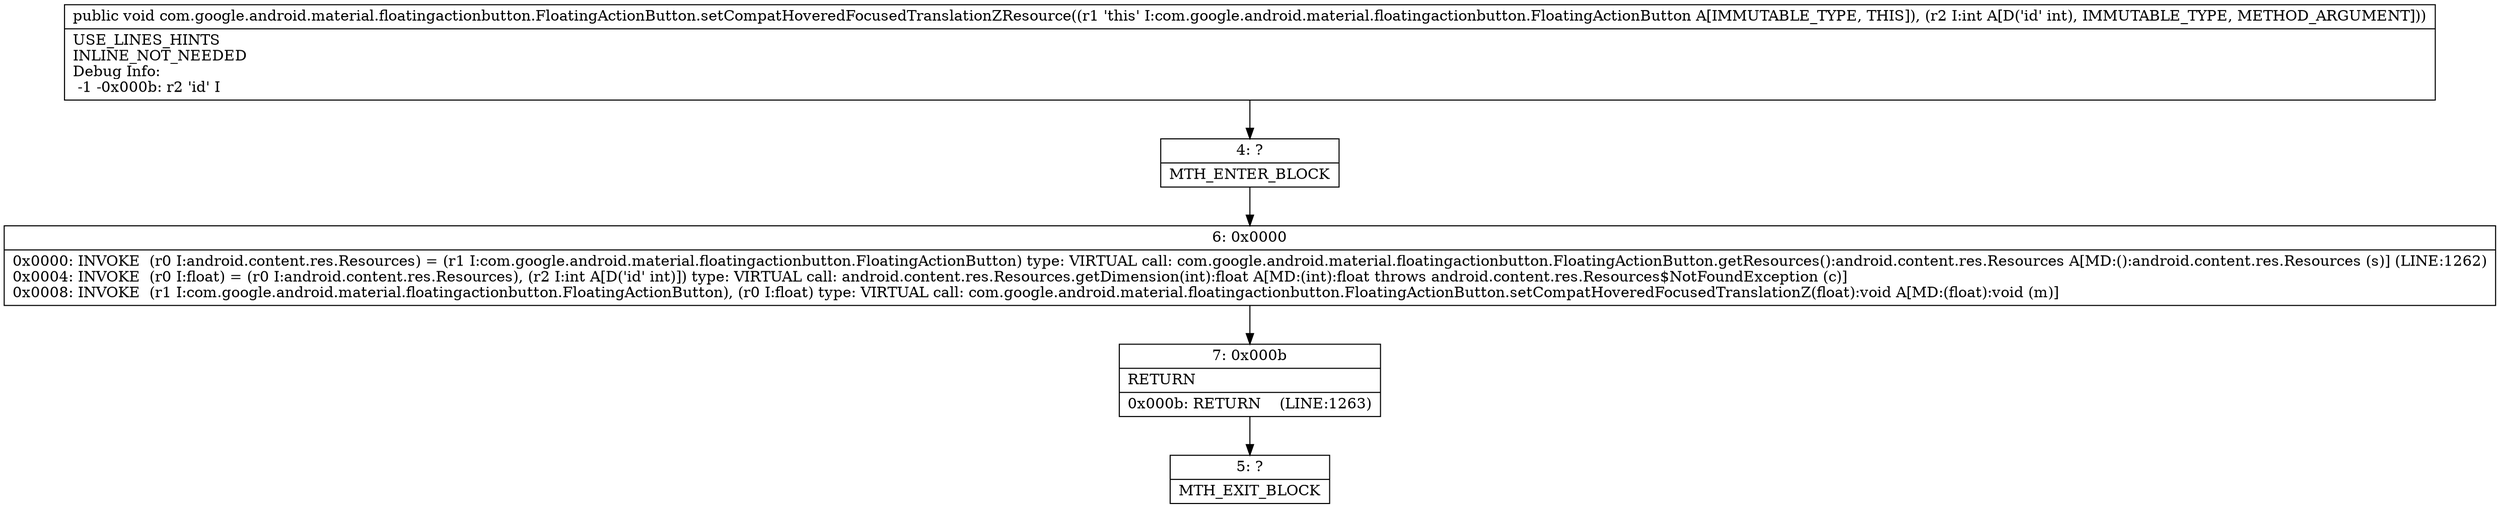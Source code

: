 digraph "CFG forcom.google.android.material.floatingactionbutton.FloatingActionButton.setCompatHoveredFocusedTranslationZResource(I)V" {
Node_4 [shape=record,label="{4\:\ ?|MTH_ENTER_BLOCK\l}"];
Node_6 [shape=record,label="{6\:\ 0x0000|0x0000: INVOKE  (r0 I:android.content.res.Resources) = (r1 I:com.google.android.material.floatingactionbutton.FloatingActionButton) type: VIRTUAL call: com.google.android.material.floatingactionbutton.FloatingActionButton.getResources():android.content.res.Resources A[MD:():android.content.res.Resources (s)] (LINE:1262)\l0x0004: INVOKE  (r0 I:float) = (r0 I:android.content.res.Resources), (r2 I:int A[D('id' int)]) type: VIRTUAL call: android.content.res.Resources.getDimension(int):float A[MD:(int):float throws android.content.res.Resources$NotFoundException (c)]\l0x0008: INVOKE  (r1 I:com.google.android.material.floatingactionbutton.FloatingActionButton), (r0 I:float) type: VIRTUAL call: com.google.android.material.floatingactionbutton.FloatingActionButton.setCompatHoveredFocusedTranslationZ(float):void A[MD:(float):void (m)]\l}"];
Node_7 [shape=record,label="{7\:\ 0x000b|RETURN\l|0x000b: RETURN    (LINE:1263)\l}"];
Node_5 [shape=record,label="{5\:\ ?|MTH_EXIT_BLOCK\l}"];
MethodNode[shape=record,label="{public void com.google.android.material.floatingactionbutton.FloatingActionButton.setCompatHoveredFocusedTranslationZResource((r1 'this' I:com.google.android.material.floatingactionbutton.FloatingActionButton A[IMMUTABLE_TYPE, THIS]), (r2 I:int A[D('id' int), IMMUTABLE_TYPE, METHOD_ARGUMENT]))  | USE_LINES_HINTS\lINLINE_NOT_NEEDED\lDebug Info:\l  \-1 \-0x000b: r2 'id' I\l}"];
MethodNode -> Node_4;Node_4 -> Node_6;
Node_6 -> Node_7;
Node_7 -> Node_5;
}

